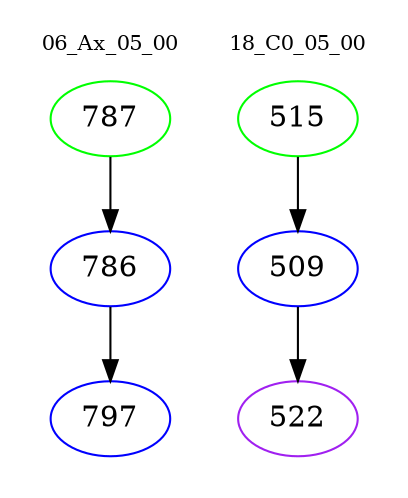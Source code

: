 digraph{
subgraph cluster_0 {
color = white
label = "06_Ax_05_00";
fontsize=10;
T0_787 [label="787", color="green"]
T0_787 -> T0_786 [color="black"]
T0_786 [label="786", color="blue"]
T0_786 -> T0_797 [color="black"]
T0_797 [label="797", color="blue"]
}
subgraph cluster_1 {
color = white
label = "18_C0_05_00";
fontsize=10;
T1_515 [label="515", color="green"]
T1_515 -> T1_509 [color="black"]
T1_509 [label="509", color="blue"]
T1_509 -> T1_522 [color="black"]
T1_522 [label="522", color="purple"]
}
}
